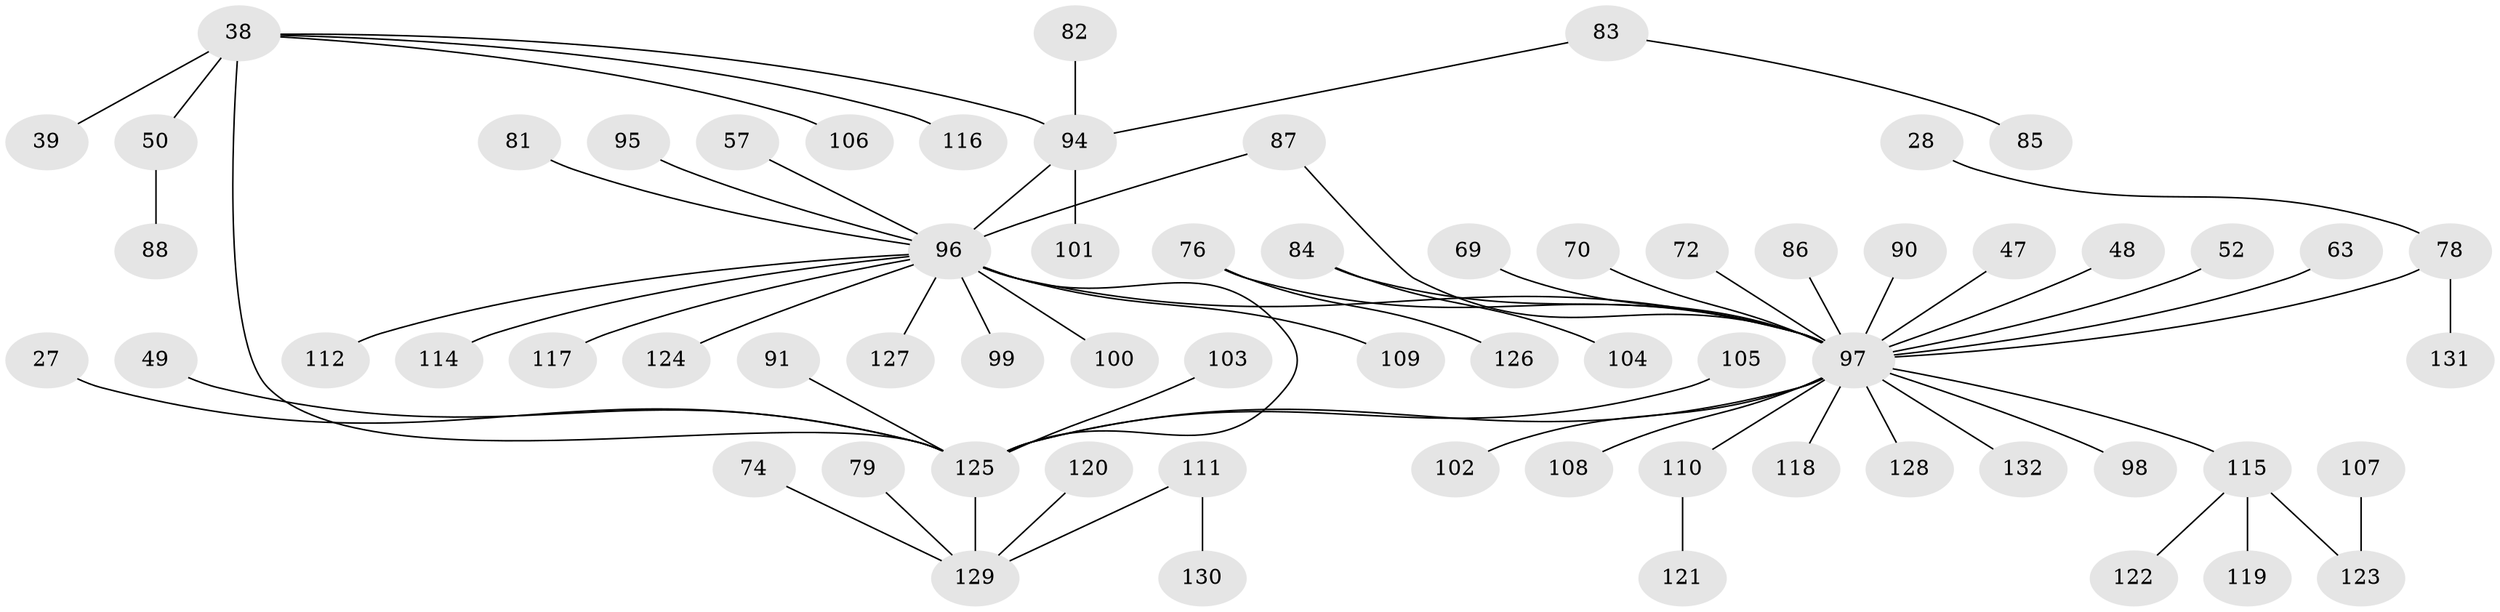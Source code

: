 // original degree distribution, {5: 0.030303030303030304, 11: 0.007575757575757576, 6: 0.022727272727272728, 3: 0.10606060606060606, 4: 0.09090909090909091, 2: 0.24242424242424243, 10: 0.007575757575757576, 1: 0.49242424242424243}
// Generated by graph-tools (version 1.1) at 2025/41/03/09/25 04:41:25]
// undirected, 66 vertices, 68 edges
graph export_dot {
graph [start="1"]
  node [color=gray90,style=filled];
  27;
  28;
  38 [super="+19"];
  39;
  47;
  48;
  49 [super="+24"];
  50;
  52;
  57;
  63;
  69;
  70 [super="+36"];
  72 [super="+67"];
  74;
  76 [super="+66"];
  78 [super="+21"];
  79;
  81;
  82;
  83;
  84;
  85;
  86;
  87 [super="+68"];
  88 [super="+71"];
  90;
  91;
  94 [super="+43+45"];
  95;
  96 [super="+6+15+89+75"];
  97 [super="+42+93+92+17+16+33+20"];
  98 [super="+64"];
  99;
  100 [super="+55"];
  101;
  102;
  103;
  104;
  105;
  106;
  107;
  108;
  109;
  110;
  111;
  112;
  114;
  115 [super="+80"];
  116 [super="+58"];
  117;
  118;
  119;
  120;
  121;
  122;
  123 [super="+34"];
  124;
  125 [super="+8+40+59"];
  126;
  127;
  128;
  129 [super="+23+29+46+44+113"];
  130;
  131 [super="+56"];
  132;
  27 -- 125;
  28 -- 78;
  38 -- 106;
  38 -- 125 [weight=2];
  38 -- 50;
  38 -- 39;
  38 -- 94;
  38 -- 116;
  47 -- 97;
  48 -- 97;
  49 -- 125;
  50 -- 88 [weight=2];
  52 -- 97;
  57 -- 96;
  63 -- 97;
  69 -- 97;
  70 -- 97;
  72 -- 97;
  74 -- 129;
  76 -- 97;
  76 -- 126;
  78 -- 97 [weight=2];
  78 -- 131;
  79 -- 129;
  81 -- 96;
  82 -- 94;
  83 -- 85;
  83 -- 94;
  84 -- 104;
  84 -- 97;
  86 -- 97;
  87 -- 96;
  87 -- 97;
  90 -- 97;
  91 -- 125;
  94 -- 101;
  94 -- 96;
  95 -- 96;
  96 -- 99;
  96 -- 97 [weight=2];
  96 -- 109;
  96 -- 112;
  96 -- 114;
  96 -- 117;
  96 -- 124;
  96 -- 125;
  96 -- 127;
  96 -- 100;
  97 -- 118;
  97 -- 102;
  97 -- 110;
  97 -- 108;
  97 -- 128;
  97 -- 132;
  97 -- 125 [weight=2];
  97 -- 115;
  97 -- 98;
  103 -- 125;
  105 -- 125;
  107 -- 123;
  110 -- 121;
  111 -- 130;
  111 -- 129;
  115 -- 119;
  115 -- 122;
  115 -- 123;
  120 -- 129;
  125 -- 129;
}
